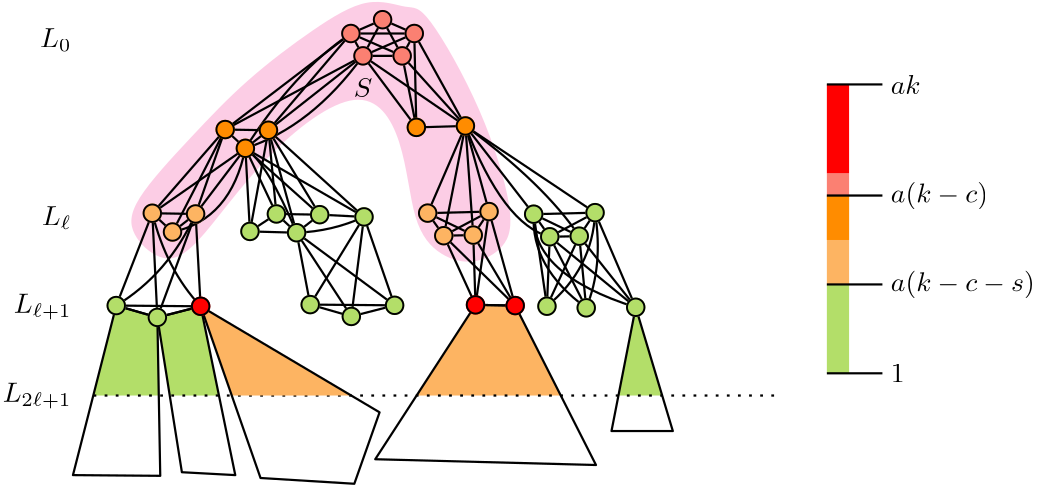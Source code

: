 <?xml version="1.0"?>
<!DOCTYPE ipe SYSTEM "ipe.dtd">
<ipe version="70218" creator="Ipe 7.2.24">
<info created="D:20220808160131" modified="D:20220809134301"/>
<ipestyle name="basic">
<symbol name="arrow/arc(spx)">
<path stroke="sym-stroke" fill="sym-stroke" pen="sym-pen">
0 0 m
-1 0.333 l
-1 -0.333 l
h
</path>
</symbol>
<symbol name="arrow/farc(spx)">
<path stroke="sym-stroke" fill="white" pen="sym-pen">
0 0 m
-1 0.333 l
-1 -0.333 l
h
</path>
</symbol>
<symbol name="arrow/ptarc(spx)">
<path stroke="sym-stroke" fill="sym-stroke" pen="sym-pen">
0 0 m
-1 0.333 l
-0.8 0 l
-1 -0.333 l
h
</path>
</symbol>
<symbol name="arrow/fptarc(spx)">
<path stroke="sym-stroke" fill="white" pen="sym-pen">
0 0 m
-1 0.333 l
-0.8 0 l
-1 -0.333 l
h
</path>
</symbol>
<symbol name="mark/circle(sx)" transformations="translations">
<path fill="sym-stroke">
0.6 0 0 0.6 0 0 e
0.4 0 0 0.4 0 0 e
</path>
</symbol>
<symbol name="mark/disk(sx)" transformations="translations">
<path fill="sym-stroke">
0.6 0 0 0.6 0 0 e
</path>
</symbol>
<symbol name="mark/myfdisk(sfx)" transformations="translations">
<group>
<path fill="sym-fill">
0.5 0 0 0.5 0 0 e
</path>
<path fill="sym-stroke" fillrule="eofill">
0.5 0 0 0.5 0 0 e
0.4 0 0 0.4 0 0 e
</path>
</group>
</symbol>
<symbol name="mark/fdisk(sfx)" transformations="translations">
<group>
<path fill="sym-fill">
0.5 0 0 0.5 0 0 e
</path>
<path fill="sym-stroke" fillrule="eofill">
0.6 0 0 0.6 0 0 e
0.4 0 0 0.4 0 0 e
</path>
</group>
</symbol>
<symbol name="mark/box(sx)" transformations="translations">
<path fill="sym-stroke" fillrule="eofill">
-0.6 -0.6 m
0.6 -0.6 l
0.6 0.6 l
-0.6 0.6 l
h
-0.4 -0.4 m
0.4 -0.4 l
0.4 0.4 l
-0.4 0.4 l
h
</path>
</symbol>
<symbol name="mark/square(sx)" transformations="translations">
<path fill="sym-stroke">
-0.6 -0.6 m
0.6 -0.6 l
0.6 0.6 l
-0.6 0.6 l
h
</path>
</symbol>
<symbol name="mark/fsquare(sfx)" transformations="translations">
<group>
<path fill="sym-fill">
-0.5 -0.5 m
0.5 -0.5 l
0.5 0.5 l
-0.5 0.5 l
h
</path>
<path fill="sym-stroke" fillrule="eofill">
-0.6 -0.6 m
0.6 -0.6 l
0.6 0.6 l
-0.6 0.6 l
h
-0.4 -0.4 m
0.4 -0.4 l
0.4 0.4 l
-0.4 0.4 l
h
</path>
</group>
</symbol>
<symbol name="mark/cross(sx)" transformations="translations">
<group>
<path fill="sym-stroke">
-0.43 -0.57 m
0.57 0.43 l
0.43 0.57 l
-0.57 -0.43 l
h
</path>
<path fill="sym-stroke">
-0.43 0.57 m
0.57 -0.43 l
0.43 -0.57 l
-0.57 0.43 l
h
</path>
</group>
</symbol>
<symbol name="arrow/fnormal(spx)">
<path stroke="sym-stroke" fill="white" pen="sym-pen">
0 0 m
-1 0.333 l
-1 -0.333 l
h
</path>
</symbol>
<symbol name="arrow/pointed(spx)">
<path stroke="sym-stroke" fill="sym-stroke" pen="sym-pen">
0 0 m
-1 0.333 l
-0.8 0 l
-1 -0.333 l
h
</path>
</symbol>
<symbol name="arrow/fpointed(spx)">
<path stroke="sym-stroke" fill="white" pen="sym-pen">
0 0 m
-1 0.333 l
-0.8 0 l
-1 -0.333 l
h
</path>
</symbol>
<symbol name="arrow/linear(spx)">
<path stroke="sym-stroke" pen="sym-pen">
-1 0.333 m
0 0 l
-1 -0.333 l
</path>
</symbol>
<symbol name="arrow/fdouble(spx)">
<path stroke="sym-stroke" fill="white" pen="sym-pen">
0 0 m
-1 0.333 l
-1 -0.333 l
h
-1 0 m
-2 0.333 l
-2 -0.333 l
h
</path>
</symbol>
<symbol name="arrow/double(spx)">
<path stroke="sym-stroke" fill="sym-stroke" pen="sym-pen">
0 0 m
-1 0.333 l
-1 -0.333 l
h
-1 0 m
-2 0.333 l
-2 -0.333 l
h
</path>
</symbol>
<symbol name="arrow/mid-normal(spx)">
<path stroke="sym-stroke" fill="sym-stroke" pen="sym-pen">
0.5 0 m
-0.5 0.333 l
-0.5 -0.333 l
h
</path>
</symbol>
<symbol name="arrow/mid-fnormal(spx)">
<path stroke="sym-stroke" fill="white" pen="sym-pen">
0.5 0 m
-0.5 0.333 l
-0.5 -0.333 l
h
</path>
</symbol>
<symbol name="arrow/mid-pointed(spx)">
<path stroke="sym-stroke" fill="sym-stroke" pen="sym-pen">
0.5 0 m
-0.5 0.333 l
-0.3 0 l
-0.5 -0.333 l
h
</path>
</symbol>
<symbol name="arrow/mid-fpointed(spx)">
<path stroke="sym-stroke" fill="white" pen="sym-pen">
0.5 0 m
-0.5 0.333 l
-0.3 0 l
-0.5 -0.333 l
h
</path>
</symbol>
<symbol name="arrow/mid-double(spx)">
<path stroke="sym-stroke" fill="sym-stroke" pen="sym-pen">
1 0 m
0 0.333 l
0 -0.333 l
h
0 0 m
-1 0.333 l
-1 -0.333 l
h
</path>
</symbol>
<symbol name="arrow/mid-fdouble(spx)">
<path stroke="sym-stroke" fill="white" pen="sym-pen">
1 0 m
0 0.333 l
0 -0.333 l
h
0 0 m
-1 0.333 l
-1 -0.333 l
h
</path>
</symbol>
<anglesize name="22.5 deg" value="22.5"/>
<anglesize name="30 deg" value="30"/>
<anglesize name="45 deg" value="45"/>
<anglesize name="60 deg" value="60"/>
<anglesize name="90 deg" value="90"/>
<arrowsize name="large" value="10"/>
<arrowsize name="small" value="5"/>
<arrowsize name="tiny" value="3"/>
<color name="blue" value="0 0 1"/>
<color name="brown" value="0.647 0.165 0.165"/>
<color name="darkblue" value="0 0 0.545"/>
<color name="darkcyan" value="0 0.545 0.545"/>
<color name="darkgray" value="0.663"/>
<color name="darkgreen" value="0 0.392 0"/>
<color name="darkmagenta" value="0.545 0 0.545"/>
<color name="darkorange" value="1 0.549 0"/>
<color name="darkred" value="0.545 0 0"/>
<color name="gold" value="1 0.843 0"/>
<color name="gray" value="0.745"/>
<color name="green" value="0 1 0"/>
<color name="lightblue" value="0.678 0.847 0.902"/>
<color name="lightcyan" value="0.878 1 1"/>
<color name="lightgray" value="0.827"/>
<color name="lightgreen" value="0.565 0.933 0.565"/>
<color name="lightyellow" value="1 1 0.878"/>
<color name="navy" value="0 0 0.502"/>
<color name="orange" value="1 0.647 0"/>
<color name="pink" value="1 0.753 0.796"/>
<color name="purple" value="0.627 0.125 0.941"/>
<color name="red" value="1 0 0"/>
<color name="seagreen" value="0.18 0.545 0.341"/>
<color name="turquoise" value="0.251 0.878 0.816"/>
<color name="violet" value="0.933 0.51 0.933"/>
<color name="yellow" value="1 1 0"/>
<dashstyle name="dash dot dotted" value="[4 2 1 2 1 2] 0"/>
<dashstyle name="dash dotted" value="[4 2 1 2] 0"/>
<dashstyle name="dashed" value="[4] 0"/>
<dashstyle name="dotted" value="[1 3] 0"/>
<gridsize name="10 pts (~3.5 mm)" value="10"/>
<gridsize name="14 pts (~5 mm)" value="14"/>
<gridsize name="16 pts (~6 mm)" value="16"/>
<gridsize name="20 pts (~7 mm)" value="20"/>
<gridsize name="28 pts (~10 mm)" value="28"/>
<gridsize name="32 pts (~12 mm)" value="32"/>
<gridsize name="4 pts" value="4"/>
<gridsize name="56 pts (~20 mm)" value="56"/>
<gridsize name="8 pts (~3 mm)" value="8"/>
<opacity name="10%" value="0.1"/>
<opacity name="30%" value="0.3"/>
<opacity name="50%" value="0.5"/>
<opacity name="75%" value="0.75"/>
<pen name="fat" value="1.2"/>
<pen name="heavier" value="0.8"/>
<pen name="ultrafat" value="2"/>
<symbolsize name="huge" value="10"/>
<symbolsize name="large" value="5"/>
<symbolsize name="larger" value="7"/>
<symbolsize name="small" value="2"/>
<symbolsize name="tiny" value="1.1"/>
<textsize name="Huge" value="\Huge"/>
<textsize name="LARGE" value="\LARGE"/>
<textsize name="Large" value="\Large"/>
<textsize name="footnote" value="\footnotesize"/>
<textsize name="huge" value="\huge"/>
<textsize name="large" value="\large"/>
<textsize name="small" value="\small"/>
<textsize name="tiny" value="\tiny"/>
<textstyle name="center" begin="\begin{center}" end="\end{center}"/>
<textstyle name="item" begin="\begin{itemize}\item{}" end="\end{itemize}"/>
<textstyle name="itemize" begin="\begin{itemize}" end="\end{itemize}"/>
<tiling name="falling" angle="-60" step="4" width="1"/>
<tiling name="rising" angle="30" step="4" width="1"/>
</ipestyle>
<ipestyle name="brew">
<color name="aliceblue" value="0.941 0.973 1"/>
<color name="brew1" value="0.552 0.827 0.78"/>
<color name="brew2" value="1 1 0.701"/>
<color name="brew3" value="0.745 0.729 0.854"/>
<color name="brew4" value="0.984 0.501 0.447"/>
<color name="brew5" value="0.501 0.694 0.827"/>
<color name="brew6" value="0.992 0.705 0.384"/>
<color name="brew7" value="0.701 0.87 0.411"/>
<color name="brew8" value="0.988 0.803 0.898"/>
<pen name="fattyfatfat" value="4"/>
</ipestyle>
<page>
<layer name="alpha"/>
<view layers="alpha" active="alpha"/>
<path layer="alpha" fill="brew8">
249.878 778.607
235.335 784.321
215.856 772.634
190.664 753.675
171.446 733.417
148.851 709.005
149.111 697.837
159.759 687.968
171.186 689.786
196.638 726.925
233.517 754.714
248.06 732.638
250.658 700.954
260.786 689.786
273.058 686.804
284.42 692.903
288.056 704.33
276.629 742.767
254.553 781.204 u
</path>
<path stroke="black" pen="heavier">
157.161 705.628 m
162.227 685.258
174.562 672.126 c
</path>
<path stroke="black" pen="heavier">
172.744 705.368 m
162.961 683.79
144.176 672.385 c
</path>
<path stroke="black" pen="heavier">
209.103 698.616 m
214.003 672.737 l
</path>
<path stroke="black" pen="heavier">
209.103 698.616 m
228.807 668.478 l
</path>
<path stroke="black" pen="heavier">
233.372 704.308 m
244.389 672.478 l
</path>
<path stroke="black" pen="heavier">
209.103 698.616 m
244.389 672.478 l
</path>
<path stroke="black" pen="heavier">
233.372 704.308 m
214.003 672.737 l
</path>
<path stroke="black" pen="heavier">
228.807 668.478 m
233.372 704.308 l
</path>
<path fill="brew7">
331.185 671.768 m
324.97 640 l
340.716 640 l
h
</path>
<path stroke="black" pen="heavier">
331.185 671.768 m
322.469 627.22 l
344.55 627.22 l
h
</path>
<path stroke="black" pen="heavier">
294.451 705.28 m
299.227 672.156 l
</path>
<path stroke="black" pen="heavier">
299.227 672.156 m
300.242 697.152 l
</path>
<path stroke="black" pen="heavier">
310.863 697.372 m
299.227 672.156 l
</path>
<path stroke="black" pen="heavier">
316.55 705.838 m
315.69 685.714
299.227 672.156 c
</path>
<path stroke="black" pen="heavier">
294.451 705.28 m
293.416 686.101
313.366 671.575 c
</path>
<path stroke="black" pen="heavier">
300.242 697.152 m
313.366 671.575 l
</path>
<path stroke="black" pen="heavier">
310.863 697.372 m
313.366 671.575 l
</path>
<path stroke="black" pen="heavier">
316.55 705.838 m
319.564 686.489
313.366 671.575 c
</path>
<path stroke="black" pen="heavier">
316.55 705.838 m
331.185 671.768 l
</path>
<path stroke="black" pen="heavier">
310.863 697.372 m
331.185 671.768 l
</path>
<path stroke="black" pen="heavier">
300.242 697.152 m
331.185 671.768 l
</path>
<path stroke="black" pen="heavier">
294.451 705.28 m
293.61 683.583
331.185 671.768 c
</path>
<path stroke="black" pen="heavier">
310.863 697.372 m
298.258 716.123
269.876 737.053 c
</path>
<path stroke="black" pen="heavier">
300.242 697.152 m
283.482 701.502
269.876 737.053 c
</path>
<path stroke="black" pen="heavier">
316.55 705.838 m
269.876 737.053 l
</path>
<path stroke="black" pen="heavier">
294.451 705.28 m
269.876 737.053 l
</path>
<path stroke="black" pen="heavier">
192.31 699.079 m
198.975 735.495 l
</path>
<path stroke="black" pen="heavier">
192.31 699.079 m
190.664 729.002 l
</path>
<path stroke="black" pen="heavier">
192.31 699.079 m
209.103 698.615 l
</path>
<path stroke="black" pen="heavier">
201.831 705.368 m
192.31 699.079 l
</path>
<path stroke="black" pen="heavier">
217.414 705.108 m
233.372 704.308 l
</path>
<path stroke="black" pen="heavier">
233.372 704.308 m
198.975 735.495 l
</path>
<path stroke="black" pen="heavier">
190.664 729.002 m
233.372 704.308 l
</path>
<path stroke="black" pen="heavier">
209.103 698.615 m
221.944 699.079
233.372 704.308 c
</path>
<path fill="brew7">
158.98 668.126 m
163.436 640 l
181.152 640 l
174.562 672.126 l
h
</path>
<path fill="brew7">
144.176 672.385 m
136 640 l
159.492 640 l
158.98 668.126 l
h
</path>
<path stroke="black" pen="heavier">
157.161 705.628 m
144.176 672.385 l
</path>
<path stroke="black" pen="heavier">
172.744 705.368 m
174.562 672.126 l
</path>
<path stroke="black" pen="heavier">
157.161 705.628 m
158.98 668.126 l
</path>
<path stroke="black" pen="heavier">
158.98 668.126 m
172.744 705.368 l
</path>
<path stroke="black" pen="heavier">
144.176 672.385 m
174.562 672.126 l
158.98 668.126 l
144.176 672.385 l
</path>
<path fill="brew6">
273.512 672.645 m
252.308 640 l
304.209 640 l
287.796 672.385 l
h
</path>
<path stroke="black" pen="heavier">
262.085 697.539 m
273.512 672.645 l
</path>
<path stroke="black" pen="heavier">
272.706 697.759 m
273.512 672.645 l
</path>
<path stroke="black" pen="heavier">
278.393 706.225 m
273.512 672.645 l
</path>
<path stroke="black" pen="heavier">
262.085 697.539 m
287.796 672.385 l
</path>
<path stroke="black" pen="heavier">
272.706 697.759 m
287.796 672.385 l
</path>
<path stroke="black" pen="heavier">
287.796 672.385 m
278.393 706.225 l
</path>
<path stroke="black" pen="heavier">
273.512 672.645 m
287.796 672.385 l
</path>
<path stroke="black" pen="heavier">
256.294 705.667 m
269.876 737.053 l
</path>
<path stroke="black" pen="heavier">
262.085 697.539 m
269.876 737.053 l
</path>
<path stroke="black" pen="heavier">
272.706 697.759 m
269.876 737.053 l
</path>
<path stroke="black" pen="heavier">
278.393 706.225 m
269.876 737.053 l
</path>
<path stroke="black" pen="heavier">
209.103 698.615 m
198.975 735.495 l
</path>
<path stroke="black" pen="heavier">
190.664 729.002 m
217.414 705.108 l
</path>
<path stroke="black" pen="heavier">
201.831 705.368 m
198.975 735.495 l
</path>
<path stroke="black" pen="heavier">
198.975 735.495 m
217.414 705.108 l
</path>
<path stroke="black" pen="heavier">
190.664 729.002 m
201.831 705.368 l
</path>
<path stroke="black" pen="heavier">
209.103 698.615 m
198.715 723.548
190.664 729.002 c
</path>
<path stroke="black" pen="heavier">
164.433 698.875 m
185.47 703.291
190.664 729.002 c
</path>
<path stroke="black" pen="heavier">
164.433 698.875 m
183.392 735.755 l
</path>
<path stroke="black" pen="heavier">
157.161 705.628 m
190.664 729.002 l
</path>
<path stroke="black" pen="heavier">
172.744 705.368 m
183.392 735.755 l
</path>
<path stroke="black" pen="heavier">
172.744 705.368 m
190.664 729.002 l
</path>
<path stroke="black" pen="heavier">
157.161 705.628 m
183.392 735.755 l
</path>
<path stroke="black" pen="heavier">
252.216 736.534 m
251.469 770.329 l
</path>
<path stroke="black" pen="heavier">
251.469 770.329 m
269.876 737.053 l
</path>
<path stroke="black" pen="heavier">
269.876 737.053 m
247.11 762.279 l
</path>
<path stroke="black" pen="heavier">
233.003 762.279 m
269.876 737.053 l
</path>
<path stroke="black" pen="heavier">
247.11 762.279 m
252.216 736.534 l
</path>
<path stroke="black" pen="heavier">
233.003 762.279 m
252.216 736.534 l
</path>
<path stroke="black" pen="heavier">
252.216 736.534 m
269.876 737.053 l
</path>
<path stroke="black" pen="heavier">
190.664 729.002 m
214.558 736.794
233.003 762.279 c
</path>
<path stroke="black" pen="heavier">
190.664 729.002 m
208.325 756.791
228.643 770.329 c
</path>
<path stroke="black" pen="heavier">
198.975 735.495 m
233.003 762.279 l
h
</path>
<path stroke="black" pen="heavier">
190.664 729.002 m
183.392 735.755 l
h
</path>
<path stroke="black" pen="heavier">
198.975 735.495 m
190.664 729.002 l
h
</path>
<path stroke="black" pen="heavier">
183.392 735.755 m
198.975 735.495 l
h
</path>
<path stroke="black" pen="heavier">
183.392 735.755 m
233.003 762.279 l
h
</path>
<path stroke="black" pen="heavier">
198.975 735.495 m
228.643 770.329 l
h
</path>
<path stroke="black" pen="heavier">
183.392 735.755 m
228.643 770.329 l
h
</path>
<path matrix="0.951057 0.18541 -0.309017 0.570634 249.128 285.359" stroke="black" pen="heavier">
243.708 756.587 m
230.292 775.053 l
</path>
<path matrix="0.951057 0.18541 -0.309017 0.570634 249.128 285.359" stroke="black" pen="heavier">
230.292 760.947 m
252 768 l
</path>
<path matrix="0.951057 0.18541 -0.309017 0.570634 249.128 285.359" stroke="black" pen="heavier">
230.292 775.053 m
252 768 l
</path>
<path matrix="0.951057 0.18541 -0.309017 0.570634 249.128 285.359" stroke="black" pen="heavier">
230.292 760.947 m
243.708 779.413 l
</path>
<path matrix="0.951057 0.18541 -0.309017 0.570634 249.128 285.359" stroke="black" pen="heavier">
243.708 779.413 m
243.708 756.587 l
</path>
<path matrix="0.951057 0.18541 -0.309017 0.570634 249.128 285.359" stroke="black" pen="heavier">
243.708 756.587 m
252 768 l
</path>
<path matrix="0.951057 0.18541 -0.309017 0.570634 249.128 285.359" stroke="black" pen="heavier">
243.708 779.413 m
252 768 l
</path>
<path matrix="0.951057 0.18541 -0.309017 0.570634 249.128 285.359" stroke="black" pen="heavier">
230.292 775.053 m
243.708 779.413 l
</path>
<path matrix="0.951057 0.18541 -0.309017 0.570634 249.128 285.359" stroke="black" pen="heavier">
230.292 760.947 m
230.292 775.053 l
</path>
<path matrix="0.951057 0.18541 -0.309017 0.570634 249.128 285.359" stroke="black" pen="heavier">
243.708 756.587 m
230.292 760.947 l
</path>
<text transformations="translations" pos="128 768" stroke="black" type="label" width="11.25" height="6.812" depth="1.49" halign="right" valign="center" style="math">L_0</text>
<text matrix="1 0 0 1 0 -64" transformations="translations" pos="128 768" stroke="black" type="label" width="10.613" height="6.812" depth="1.49" halign="right" valign="center" style="math">L_\ell</text>
<text matrix="1 0 0 1 0 -96" transformations="translations" pos="128 768" stroke="black" type="label" width="20.7" height="6.812" depth="2.32" halign="right" valign="center" style="math">L_{\ell+1}</text>
<path matrix="0 1 -1 0 1168 264" fill="brew7">
384 768 m
384 760 l
416 760 l
416 768 l
h
</path>
<path matrix="0 1 -1 0 1168 264" fill="brew6">
416 768 m
416 760 l
448 760 l
448 768 l
h
</path>
<path fill="brew4">
400 712 m
408 712 l
408 720 l
400 720 l
h
</path>
<path fill="red">
400 720 m
408 720 l
408 752 l
400 752 l
h
</path>
<path matrix="0 1 -1 0 1168 264" stroke="black" pen="heavier">
384 768 m
384 748 l
</path>
<path matrix="0 1 -1 0 1168 296" stroke="black" pen="heavier">
384 768 m
384 748 l
</path>
<path matrix="0 1 -1 0 1168 368" stroke="black" pen="heavier">
384 768 m
384 748 l
</path>
<text matrix="1 0 0 1 -5 0" transformations="translations" pos="428 752" stroke="black" type="label" width="10.766" height="6.918" depth="0" valign="center" style="math">ak</text>
<text matrix="1 0 0 1 -5 -104" transformations="translations" pos="428 752" stroke="black" type="label" width="4.981" height="6.42" depth="0" valign="center" style="math">1</text>
<text matrix="1 0 0 1 -5 -72" transformations="translations" pos="428 752" stroke="black" type="label" width="51.849" height="7.473" depth="2.49" valign="center" style="math">a(k-c-s)</text>
<text matrix="1 0 0 1 -5 -40" transformations="translations" pos="428 752" stroke="black" type="label" width="35.003" height="7.473" depth="2.49" valign="center" style="math">a(k-c)</text>
<text matrix="1 0 0 1 0 -128" transformations="translations" pos="128 768" stroke="black" type="label" width="24.671" height="6.812" depth="2.32" halign="right" valign="center" style="math">L_{2\ell+1}</text>
<path stroke="black" fill="brew7" dash="dotted" pen="heavier">
136 640 m
384 640 l
</path>
<path fill="darkorange">
400 712 m
400 696 l
408 696 l
408 712 l
h
</path>
<use matrix="0.951057 0.18541 -0.309017 0.570634 249.128 285.359" name="mark/myfdisk(sfx)" pos="230.292 775.053" size="larger" stroke="black" fill="brew4"/>
<use matrix="0.951057 0.18541 -0.309017 0.570634 249.128 285.359" name="mark/myfdisk(sfx)" pos="243.708 779.413" size="larger" stroke="black" fill="brew4"/>
<use matrix="0.951057 0.18541 -0.309017 0.570634 249.128 285.359" name="mark/myfdisk(sfx)" pos="252 768" size="larger" stroke="black" fill="brew4"/>
<use matrix="0.951057 0.18541 -0.309017 0.570634 249.128 285.359" name="mark/myfdisk(sfx)" pos="243.708 756.587" size="larger" stroke="black" fill="brew4"/>
<use matrix="0.951057 0.18541 -0.309017 0.570634 249.128 285.359" name="mark/myfdisk(sfx)" pos="230.292 760.947" size="larger" stroke="black" fill="brew4"/>
<use name="mark/myfdisk(sfx)" pos="183.392 735.755" size="larger" stroke="black" fill="darkorange"/>
<use name="mark/myfdisk(sfx)" pos="198.975 735.495" size="larger" stroke="black" fill="darkorange"/>
<use name="mark/myfdisk(sfx)" pos="190.664 729.002" size="larger" stroke="black" fill="darkorange"/>
<use name="mark/myfdisk(sfx)" pos="252.216 736.534" size="larger" stroke="black" fill="darkorange"/>
<use name="mark/myfdisk(sfx)" pos="269.876 737.053" size="larger" stroke="black" fill="darkorange"/>
<path matrix="1 0 0 1 -26.2308 -30.127" stroke="black" pen="heavier">
190.664 729.002 m
183.392 735.755 l
h
</path>
<path matrix="1 0 0 1 -26.2308 -30.127" stroke="black" pen="heavier">
198.975 735.495 m
190.664 729.002 l
h
</path>
<path matrix="1 0 0 1 -26.2308 -30.127" stroke="black" pen="heavier">
183.392 735.755 m
198.975 735.495 l
h
</path>
<use matrix="1 0 0 1 -26.2308 -30.127" name="mark/myfdisk(sfx)" pos="183.392 735.755" size="larger" stroke="black" fill="brew6"/>
<use matrix="1 0 0 1 -26.2308 -30.127" name="mark/myfdisk(sfx)" pos="198.975 735.495" size="larger" stroke="black" fill="brew6"/>
<use matrix="1 0 0 1 -26.2308 -30.127" name="mark/myfdisk(sfx)" pos="190.664 729.002" size="larger" stroke="black" fill="brew6"/>
<path matrix="1 0 0 1 18.4393 -30.3868" stroke="black" pen="heavier">
190.664 729.002 m
183.392 735.755 l
h
</path>
<path matrix="1 0 0 1 18.4393 -30.3868" stroke="black" pen="heavier">
198.975 735.495 m
190.664 729.002 l
h
</path>
<path matrix="1 0 0 1 18.4393 -30.3868" stroke="black" pen="heavier">
183.392 735.755 m
198.975 735.495 l
h
</path>
<use matrix="1 0 0 1 18.4393 -30.3868" name="mark/myfdisk(sfx)" pos="183.392 735.755" size="larger" stroke="black" fill="brew7"/>
<use matrix="1 0 0 1 18.4393 -30.3868" name="mark/myfdisk(sfx)" pos="198.975 735.495" size="larger" stroke="black" fill="brew7"/>
<use matrix="1 0 0 1 18.4393 -30.3868" name="mark/myfdisk(sfx)" pos="190.664 729.002" size="larger" stroke="black" fill="brew7"/>
<path stroke="black" pen="heavier">
256.294 705.667 m
278.393 706.225 l
</path>
<path stroke="black" pen="heavier">
278.393 706.225 m
272.706 697.759 l
</path>
<path stroke="black" pen="heavier">
272.706 697.759 m
262.085 697.539 l
</path>
<path stroke="black" pen="heavier">
262.085 697.539 m
256.294 705.667 l
</path>
<path stroke="black" pen="heavier">
256.294 705.667 m
272.706 697.759 l
</path>
<path stroke="black" pen="heavier">
262.085 697.539 m
278.393 706.225 l
</path>
<use matrix="1 0 0 1 2 -1" name="mark/myfdisk(sfx)" pos="254.294 706.667" size="larger" stroke="black" fill="brew6"/>
<use matrix="1 0 0 1 0 1" name="mark/myfdisk(sfx)" pos="262.085 696.539" size="larger" stroke="black" fill="brew6"/>
<use matrix="1 0 0 1 -12 -2" name="mark/myfdisk(sfx)" pos="290.393 708.225" size="larger" stroke="black" fill="brew6"/>
<use matrix="1 0 0 1 -6 2" name="mark/myfdisk(sfx)" pos="278.706 695.759" size="larger" stroke="black" fill="brew6"/>
<path stroke="black" pen="heavier">
144.176 672.385 m
128.593 611.353 l
160.018 611.094 l
158.98 668.126 l
h
</path>
<path stroke="black" pen="heavier">
158.98 668.126 m
167.81 612.392 l
187.028 611.353 l
174.562 672.126 l
h
</path>
<path fill="brew6">
174.562 672.126 m
185.766 640 l
228.761 640 l
h
</path>
<use name="mark/myfdisk(sfx)" pos="144.176 672.385" size="larger" stroke="black" fill="brew7"/>
<use matrix="1 0 0 1 0 -4" name="mark/myfdisk(sfx)" pos="158.98 672.126" size="larger" stroke="black" fill="brew7"/>
<use name="mark/myfdisk(sfx)" pos="233.372 704.308" size="larger" stroke="black" fill="brew7"/>
<use name="mark/myfdisk(sfx)" pos="192.31 699.079" size="larger" stroke="black" fill="brew7"/>
<path matrix="1 0 0 1 38.1569 -0.387248" stroke="black" pen="heavier">
256.294 705.667 m
278.393 706.225 l
</path>
<path matrix="1 0 0 1 38.1569 -0.387248" stroke="black" pen="heavier">
278.393 706.225 m
272.706 697.759 l
</path>
<path matrix="1 0 0 1 38.1569 -0.387248" stroke="black" pen="heavier">
272.706 697.759 m
262.085 697.539 l
</path>
<path matrix="1 0 0 1 38.1569 -0.387248" stroke="black" pen="heavier">
262.085 697.539 m
256.294 705.667 l
</path>
<path matrix="1 0 0 1 38.1569 -0.387248" stroke="black" pen="heavier">
256.294 705.667 m
272.706 697.759 l
</path>
<path matrix="1 0 0 1 38.1569 -0.387248" stroke="black" pen="heavier">
262.085 697.539 m
278.393 706.225 l
</path>
<use matrix="1 0 0 1 40.1569 -1.38725" name="mark/myfdisk(sfx)" pos="254.294 706.667" size="larger" stroke="black" fill="brew7"/>
<use matrix="1 0 0 1 38.1569 0.612752" name="mark/myfdisk(sfx)" pos="262.085 696.539" size="larger" stroke="black" fill="brew7"/>
<use matrix="1 0 0 1 26.1569 -2.38725" name="mark/myfdisk(sfx)" pos="290.393 708.225" size="larger" stroke="black" fill="brew7"/>
<use matrix="1 0 0 1 32.1569 1.61275" name="mark/myfdisk(sfx)" pos="278.706 695.759" size="larger" stroke="black" fill="brew7"/>
<use name="mark/myfdisk(sfx)" pos="331.185 671.768" size="larger" stroke="black" fill="brew7"/>
<use name="mark/myfdisk(sfx)" pos="313.366 671.575" size="larger" stroke="black" fill="brew7"/>
<use name="mark/myfdisk(sfx)" pos="299.227 672.156" size="larger" stroke="black" fill="brew7"/>
<path matrix="1 0 0 1 69.827 0.35184" stroke="black" pen="heavier">
144.176 672.385 m
174.562 672.126 l
158.98 668.126 l
144.176 672.385 l
</path>
<use matrix="1 0 0 1 69.827 0.35184" name="mark/myfdisk(sfx)" pos="144.176 672.385" size="larger" stroke="black" fill="brew7"/>
<use matrix="1 0 0 1 69.827 -3.64816" name="mark/myfdisk(sfx)" pos="158.98 672.126" size="larger" stroke="black" fill="brew7"/>
<use matrix="1 0 0 1 69.827 0.35184" name="mark/myfdisk(sfx)" pos="174.562 672.126" size="larger" stroke="black" fill="brew7"/>
<text matrix="1 0 0 1 1 0" transformations="translations" pos="232.016 747.501" stroke="black" type="label" width="6.683" height="6.808" depth="0" halign="center" valign="baseline" style="math">S</text>
<path stroke="black" pen="heavier">
273.512 672.645 m
237.412 617.067 l
316.884 614.989 l
287.796 672.385 l
h
</path>
<use name="mark/myfdisk(sfx)" pos="273.512 672.645" size="larger" stroke="black" fill="red"/>
<use name="mark/myfdisk(sfx)" pos="287.796 672.385" size="larger" stroke="black" fill="red"/>
<path stroke="black" pen="heavier">
174.562 672.126 m
196.118 610.314 l
229.881 608.237 l
238.971 633.948 l
h
</path>
<use name="mark/myfdisk(sfx)" pos="174.562 672.126" size="larger" stroke="black" fill="red"/>
<path matrix="0 1 -1 0 1168 328" stroke="black" pen="heavier">
384 768 m
384 748 l
</path>
</page>
</ipe>
